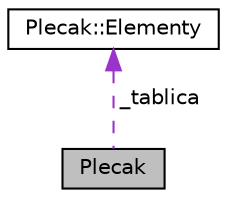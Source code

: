 digraph G
{
  edge [fontname="Helvetica",fontsize="10",labelfontname="Helvetica",labelfontsize="10"];
  node [fontname="Helvetica",fontsize="10",shape=record];
  Node1 [label="Plecak",height=0.2,width=0.4,color="black", fillcolor="grey75", style="filled" fontcolor="black"];
  Node2 -> Node1 [dir="back",color="darkorchid3",fontsize="10",style="dashed",label=" _tablica" ];
  Node2 [label="Plecak::Elementy",height=0.2,width=0.4,color="black", fillcolor="white", style="filled",URL="$struct_plecak_1_1_elementy.html",tooltip="Struktura reprezentująca pola w _tablicy, znajdującej się w klasie Plecak."];
}
